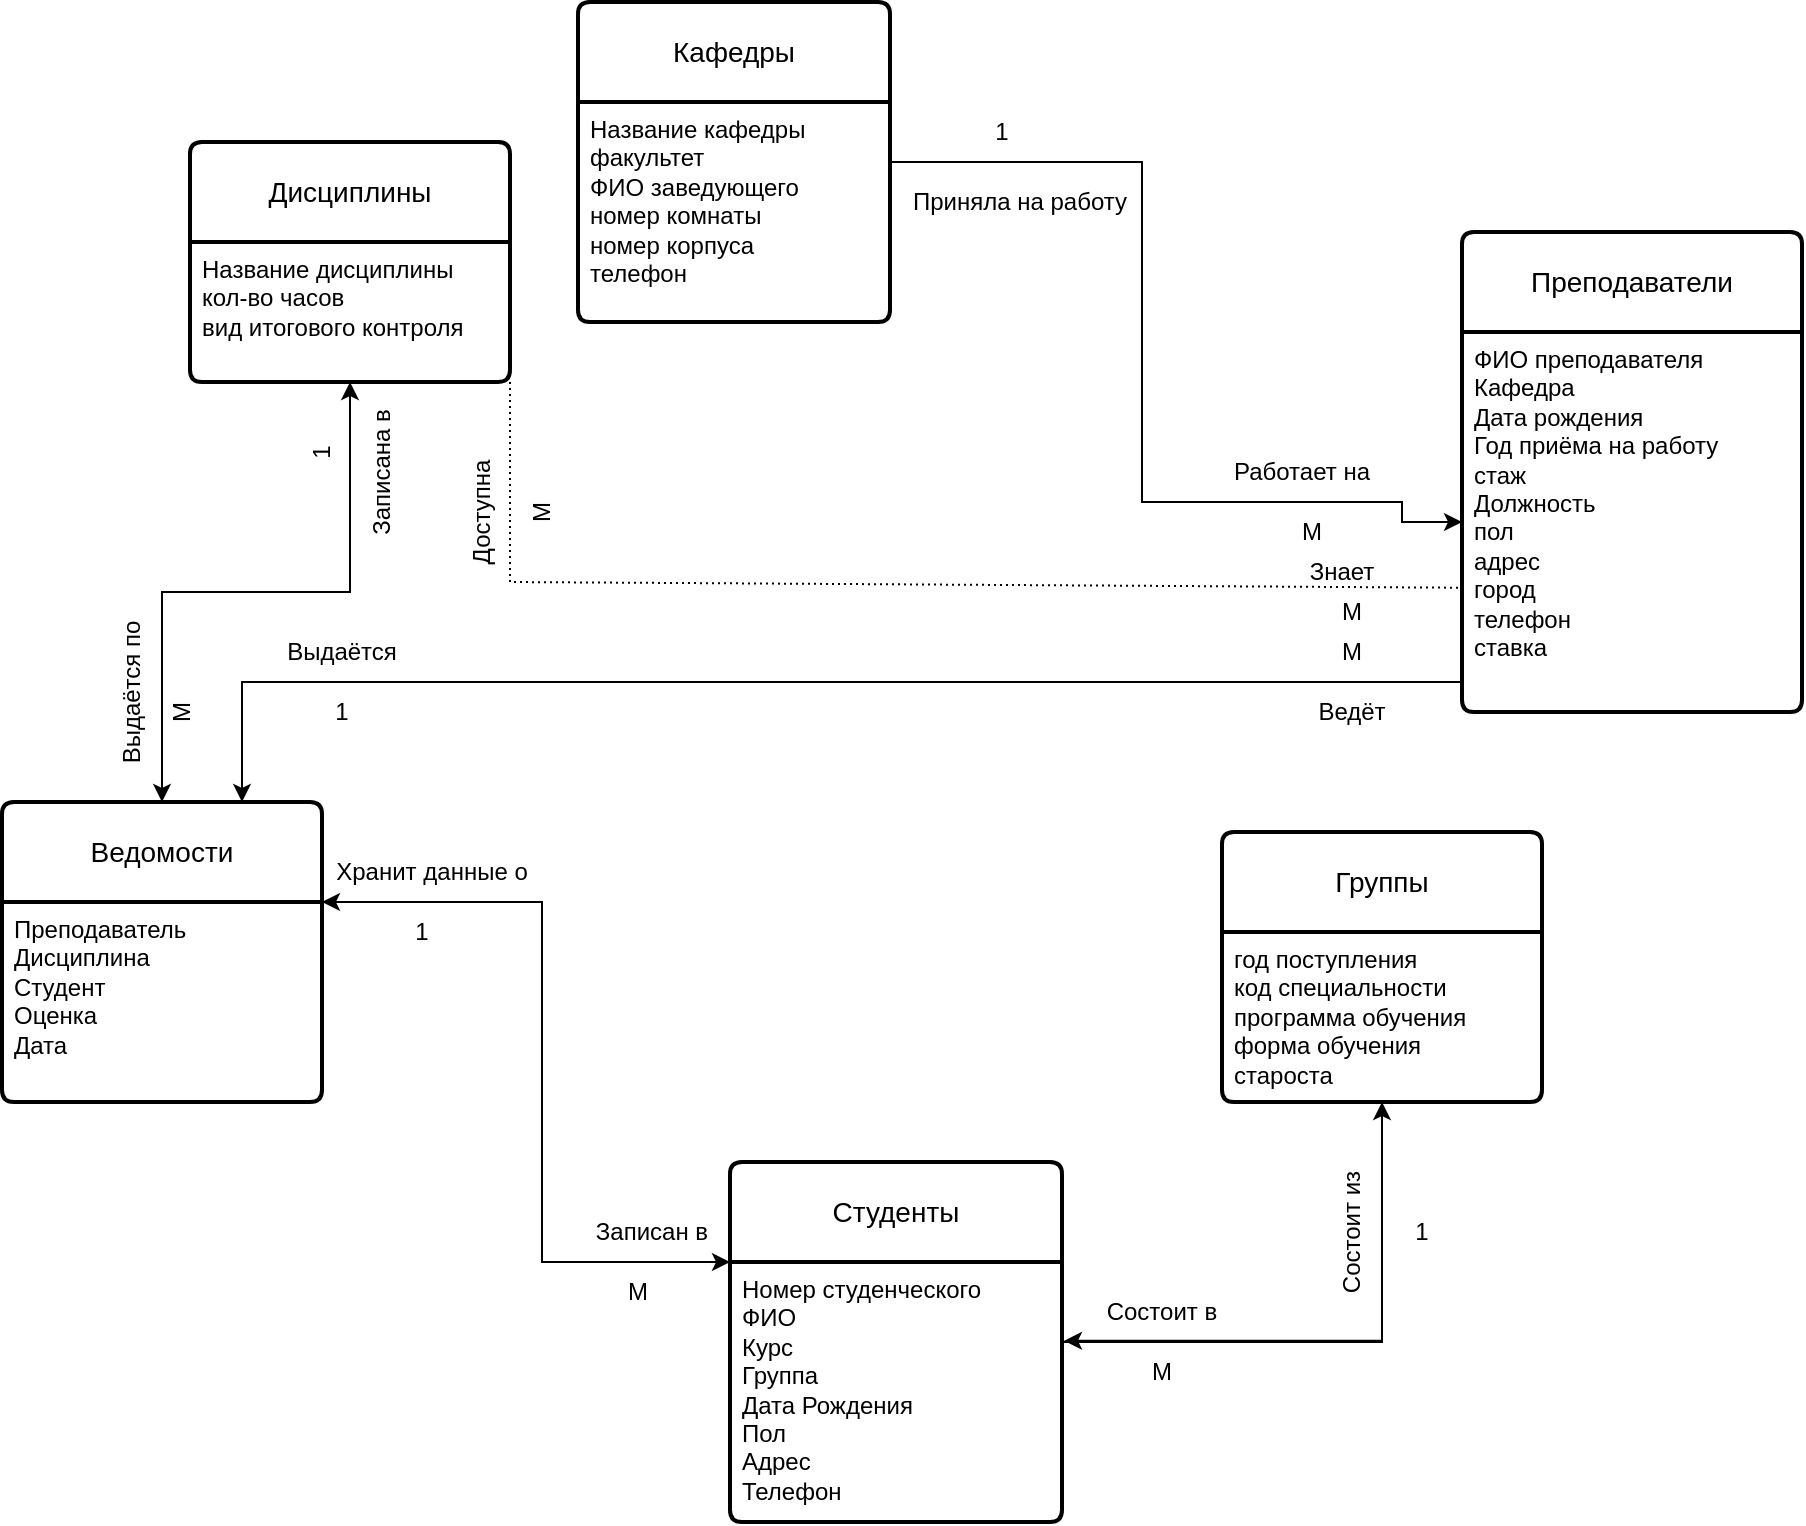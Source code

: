 <mxfile version="21.2.1" type="github" pages="2">
  <diagram name="Страница 1" id="9wwhK91GliaIkrRcYlGO">
    <mxGraphModel dx="1994" dy="593" grid="1" gridSize="10" guides="1" tooltips="1" connect="1" arrows="1" fold="1" page="1" pageScale="1" pageWidth="827" pageHeight="1169" math="0" shadow="0">
      <root>
        <mxCell id="0" />
        <mxCell id="1" parent="0" />
        <mxCell id="qapMyjUpP5S1gtF-CA2f-28" value="Дисциплины" style="swimlane;childLayout=stackLayout;horizontal=1;startSize=50;horizontalStack=0;rounded=1;fontSize=14;fontStyle=0;strokeWidth=2;resizeParent=0;resizeLast=1;shadow=0;dashed=0;align=center;arcSize=4;whiteSpace=wrap;html=1;" parent="1" vertex="1">
          <mxGeometry x="64" y="180" width="160" height="120" as="geometry" />
        </mxCell>
        <mxCell id="qapMyjUpP5S1gtF-CA2f-29" value="Название дисциплины&lt;br&gt;кол-во часов&lt;br&gt;вид итогового контроля" style="align=left;strokeColor=none;fillColor=none;spacingLeft=4;fontSize=12;verticalAlign=top;resizable=0;rotatable=0;part=1;html=1;" parent="qapMyjUpP5S1gtF-CA2f-28" vertex="1">
          <mxGeometry y="50" width="160" height="70" as="geometry" />
        </mxCell>
        <mxCell id="msiD0pPPhH_v7Z8pa6ig-7" style="edgeStyle=orthogonalEdgeStyle;rounded=0;orthogonalLoop=1;jettySize=auto;html=1;exitX=1;exitY=0;exitDx=0;exitDy=0;entryX=1;entryY=0;entryDx=0;entryDy=0;" edge="1" parent="qapMyjUpP5S1gtF-CA2f-28" source="qapMyjUpP5S1gtF-CA2f-29" target="qapMyjUpP5S1gtF-CA2f-29">
          <mxGeometry relative="1" as="geometry" />
        </mxCell>
        <mxCell id="qapMyjUpP5S1gtF-CA2f-67" style="edgeStyle=orthogonalEdgeStyle;rounded=0;orthogonalLoop=1;jettySize=auto;html=1;entryX=0;entryY=0.5;entryDx=0;entryDy=0;" parent="1" source="qapMyjUpP5S1gtF-CA2f-30" target="qapMyjUpP5S1gtF-CA2f-33" edge="1">
          <mxGeometry relative="1" as="geometry">
            <Array as="points">
              <mxPoint x="540" y="190" />
              <mxPoint x="540" y="360" />
              <mxPoint x="670" y="360" />
            </Array>
          </mxGeometry>
        </mxCell>
        <mxCell id="qapMyjUpP5S1gtF-CA2f-30" value="Кафедры" style="swimlane;childLayout=stackLayout;horizontal=1;startSize=50;horizontalStack=0;rounded=1;fontSize=14;fontStyle=0;strokeWidth=2;resizeParent=0;resizeLast=1;shadow=0;dashed=0;align=center;arcSize=4;whiteSpace=wrap;html=1;" parent="1" vertex="1">
          <mxGeometry x="258" y="110" width="156" height="160" as="geometry" />
        </mxCell>
        <mxCell id="qapMyjUpP5S1gtF-CA2f-31" value="Название кафедры&lt;br&gt;факультет&lt;br&gt;ФИО заведующего&lt;br&gt;номер комнаты&lt;br&gt;номер корпуса&lt;br&gt;телефон" style="align=left;strokeColor=none;fillColor=none;spacingLeft=4;fontSize=12;verticalAlign=top;resizable=0;rotatable=0;part=1;html=1;" parent="qapMyjUpP5S1gtF-CA2f-30" vertex="1">
          <mxGeometry y="50" width="156" height="110" as="geometry" />
        </mxCell>
        <mxCell id="qapMyjUpP5S1gtF-CA2f-76" style="edgeStyle=orthogonalEdgeStyle;rounded=0;orthogonalLoop=1;jettySize=auto;html=1;entryX=0.75;entryY=0;entryDx=0;entryDy=0;" parent="1" source="qapMyjUpP5S1gtF-CA2f-32" target="qapMyjUpP5S1gtF-CA2f-34" edge="1">
          <mxGeometry relative="1" as="geometry">
            <Array as="points">
              <mxPoint x="90" y="450" />
            </Array>
          </mxGeometry>
        </mxCell>
        <mxCell id="qapMyjUpP5S1gtF-CA2f-32" value="Преподаватели" style="swimlane;childLayout=stackLayout;horizontal=1;startSize=50;horizontalStack=0;rounded=1;fontSize=14;fontStyle=0;strokeWidth=2;resizeParent=0;resizeLast=1;shadow=0;dashed=0;align=center;arcSize=4;whiteSpace=wrap;html=1;" parent="1" vertex="1">
          <mxGeometry x="700" y="225" width="170" height="240" as="geometry" />
        </mxCell>
        <mxCell id="qapMyjUpP5S1gtF-CA2f-33" value="ФИО преподавателя&lt;br&gt;Кафедра&lt;br&gt;Дата рождения&lt;br&gt;Год приёма на работу&lt;br&gt;стаж&lt;br&gt;Должность&lt;br&gt;пол&lt;br&gt;адрес&lt;br&gt;город&lt;br&gt;телефон&lt;br&gt;ставка" style="align=left;strokeColor=none;fillColor=none;spacingLeft=4;fontSize=12;verticalAlign=top;resizable=0;rotatable=0;part=1;html=1;" parent="qapMyjUpP5S1gtF-CA2f-32" vertex="1">
          <mxGeometry y="50" width="170" height="190" as="geometry" />
        </mxCell>
        <mxCell id="qapMyjUpP5S1gtF-CA2f-64" style="edgeStyle=orthogonalEdgeStyle;rounded=0;orthogonalLoop=1;jettySize=auto;html=1;exitX=0.5;exitY=0;exitDx=0;exitDy=0;entryX=0.5;entryY=1;entryDx=0;entryDy=0;" parent="1" source="qapMyjUpP5S1gtF-CA2f-34" target="qapMyjUpP5S1gtF-CA2f-29" edge="1">
          <mxGeometry relative="1" as="geometry">
            <mxPoint x="160.0" y="380" as="targetPoint" />
          </mxGeometry>
        </mxCell>
        <mxCell id="qapMyjUpP5S1gtF-CA2f-34" value="Ведомости" style="swimlane;childLayout=stackLayout;horizontal=1;startSize=50;horizontalStack=0;rounded=1;fontSize=14;fontStyle=0;strokeWidth=2;resizeParent=0;resizeLast=1;shadow=0;dashed=0;align=center;arcSize=4;whiteSpace=wrap;html=1;" parent="1" vertex="1">
          <mxGeometry x="-30" y="510" width="160" height="150" as="geometry" />
        </mxCell>
        <mxCell id="qapMyjUpP5S1gtF-CA2f-35" value="Преподаватель&lt;br&gt;Дисциплина&lt;br&gt;Студент&lt;br&gt;Оценка&lt;br&gt;Дата" style="align=left;strokeColor=none;fillColor=none;spacingLeft=4;fontSize=12;verticalAlign=top;resizable=0;rotatable=0;part=1;html=1;" parent="qapMyjUpP5S1gtF-CA2f-34" vertex="1">
          <mxGeometry y="50" width="160" height="100" as="geometry" />
        </mxCell>
        <mxCell id="qapMyjUpP5S1gtF-CA2f-44" style="edgeStyle=orthogonalEdgeStyle;rounded=0;orthogonalLoop=1;jettySize=auto;html=1;entryX=0.5;entryY=1;entryDx=0;entryDy=0;" parent="1" source="qapMyjUpP5S1gtF-CA2f-36" target="qapMyjUpP5S1gtF-CA2f-39" edge="1">
          <mxGeometry relative="1" as="geometry" />
        </mxCell>
        <mxCell id="qapMyjUpP5S1gtF-CA2f-52" style="edgeStyle=orthogonalEdgeStyle;rounded=0;orthogonalLoop=1;jettySize=auto;html=1;exitX=0;exitY=0.25;exitDx=0;exitDy=0;entryX=1;entryY=0;entryDx=0;entryDy=0;" parent="1" source="qapMyjUpP5S1gtF-CA2f-36" target="qapMyjUpP5S1gtF-CA2f-35" edge="1">
          <mxGeometry relative="1" as="geometry">
            <mxPoint x="250" y="580" as="targetPoint" />
            <Array as="points">
              <mxPoint x="334" y="740" />
              <mxPoint x="240" y="740" />
              <mxPoint x="240" y="560" />
            </Array>
          </mxGeometry>
        </mxCell>
        <mxCell id="qapMyjUpP5S1gtF-CA2f-36" value="Студенты" style="swimlane;childLayout=stackLayout;horizontal=1;startSize=50;horizontalStack=0;rounded=1;fontSize=14;fontStyle=0;strokeWidth=2;resizeParent=0;resizeLast=1;shadow=0;dashed=0;align=center;arcSize=4;whiteSpace=wrap;html=1;" parent="1" vertex="1">
          <mxGeometry x="334" y="690" width="166" height="180" as="geometry" />
        </mxCell>
        <mxCell id="qapMyjUpP5S1gtF-CA2f-37" value="Номер студенческого&lt;br&gt;ФИО&lt;br&gt;Курс&lt;br&gt;Группа&lt;br&gt;Дата Рождения&lt;br&gt;Пол&lt;br&gt;Адрес&lt;br&gt;Телефон" style="align=left;strokeColor=none;fillColor=none;spacingLeft=4;fontSize=12;verticalAlign=top;resizable=0;rotatable=0;part=1;html=1;" parent="qapMyjUpP5S1gtF-CA2f-36" vertex="1">
          <mxGeometry y="50" width="166" height="130" as="geometry" />
        </mxCell>
        <mxCell id="qapMyjUpP5S1gtF-CA2f-38" value="Группы" style="swimlane;childLayout=stackLayout;horizontal=1;startSize=50;horizontalStack=0;rounded=1;fontSize=14;fontStyle=0;strokeWidth=2;resizeParent=0;resizeLast=1;shadow=0;dashed=0;align=center;arcSize=4;whiteSpace=wrap;html=1;" parent="1" vertex="1">
          <mxGeometry x="580" y="525" width="160" height="135" as="geometry" />
        </mxCell>
        <mxCell id="qapMyjUpP5S1gtF-CA2f-39" value="год поступления&lt;br&gt;код специальности&lt;br&gt;программа обучения&lt;br&gt;форма обучения&lt;br&gt;староста" style="align=left;strokeColor=none;fillColor=none;spacingLeft=4;fontSize=12;verticalAlign=top;resizable=0;rotatable=0;part=1;html=1;" parent="qapMyjUpP5S1gtF-CA2f-38" vertex="1">
          <mxGeometry y="50" width="160" height="85" as="geometry" />
        </mxCell>
        <mxCell id="qapMyjUpP5S1gtF-CA2f-45" value="Состоит в" style="text;strokeColor=none;align=center;fillColor=none;html=1;verticalAlign=middle;whiteSpace=wrap;rounded=0;" parent="1" vertex="1">
          <mxGeometry x="520" y="750" width="60" height="30" as="geometry" />
        </mxCell>
        <mxCell id="qapMyjUpP5S1gtF-CA2f-47" value="М" style="text;strokeColor=none;align=center;fillColor=none;html=1;verticalAlign=middle;whiteSpace=wrap;rounded=0;" parent="1" vertex="1">
          <mxGeometry x="520" y="780" width="60" height="30" as="geometry" />
        </mxCell>
        <mxCell id="qapMyjUpP5S1gtF-CA2f-48" style="edgeStyle=orthogonalEdgeStyle;rounded=0;orthogonalLoop=1;jettySize=auto;html=1;exitX=0.5;exitY=1;exitDx=0;exitDy=0;entryX=1.006;entryY=0.303;entryDx=0;entryDy=0;entryPerimeter=0;" parent="1" source="qapMyjUpP5S1gtF-CA2f-39" target="qapMyjUpP5S1gtF-CA2f-37" edge="1">
          <mxGeometry relative="1" as="geometry" />
        </mxCell>
        <mxCell id="qapMyjUpP5S1gtF-CA2f-49" value="Состоит из" style="text;strokeColor=none;align=center;fillColor=none;html=1;verticalAlign=middle;whiteSpace=wrap;rounded=0;rotation=270;" parent="1" vertex="1">
          <mxGeometry x="610" y="710" width="70" height="30" as="geometry" />
        </mxCell>
        <mxCell id="qapMyjUpP5S1gtF-CA2f-50" value="1" style="text;strokeColor=none;align=center;fillColor=none;html=1;verticalAlign=middle;whiteSpace=wrap;rounded=0;" parent="1" vertex="1">
          <mxGeometry x="650" y="710" width="60" height="30" as="geometry" />
        </mxCell>
        <mxCell id="qapMyjUpP5S1gtF-CA2f-54" style="edgeStyle=orthogonalEdgeStyle;rounded=0;orthogonalLoop=1;jettySize=auto;html=1;exitX=1;exitY=0;exitDx=0;exitDy=0;entryX=0;entryY=0;entryDx=0;entryDy=0;" parent="1" source="qapMyjUpP5S1gtF-CA2f-35" target="qapMyjUpP5S1gtF-CA2f-37" edge="1">
          <mxGeometry relative="1" as="geometry">
            <Array as="points">
              <mxPoint x="240" y="560" />
              <mxPoint x="240" y="740" />
            </Array>
          </mxGeometry>
        </mxCell>
        <mxCell id="qapMyjUpP5S1gtF-CA2f-57" value="Записан в" style="text;strokeColor=none;align=center;fillColor=none;html=1;verticalAlign=middle;whiteSpace=wrap;rounded=0;" parent="1" vertex="1">
          <mxGeometry x="240" y="710" width="110" height="30" as="geometry" />
        </mxCell>
        <mxCell id="qapMyjUpP5S1gtF-CA2f-58" value="1" style="text;strokeColor=none;align=center;fillColor=none;html=1;verticalAlign=middle;whiteSpace=wrap;rounded=0;" parent="1" vertex="1">
          <mxGeometry x="150" y="560" width="60" height="30" as="geometry" />
        </mxCell>
        <mxCell id="qapMyjUpP5S1gtF-CA2f-59" value="Хранит данные о" style="text;strokeColor=none;align=center;fillColor=none;html=1;verticalAlign=middle;whiteSpace=wrap;rounded=0;" parent="1" vertex="1">
          <mxGeometry x="130" y="530" width="110" height="30" as="geometry" />
        </mxCell>
        <mxCell id="qapMyjUpP5S1gtF-CA2f-61" value="М" style="text;strokeColor=none;align=center;fillColor=none;html=1;verticalAlign=middle;whiteSpace=wrap;rounded=0;" parent="1" vertex="1">
          <mxGeometry x="258" y="740" width="60" height="30" as="geometry" />
        </mxCell>
        <mxCell id="qapMyjUpP5S1gtF-CA2f-62" style="edgeStyle=orthogonalEdgeStyle;rounded=0;orthogonalLoop=1;jettySize=auto;html=1;entryX=0.5;entryY=0;entryDx=0;entryDy=0;" parent="1" source="qapMyjUpP5S1gtF-CA2f-29" target="qapMyjUpP5S1gtF-CA2f-34" edge="1">
          <mxGeometry relative="1" as="geometry" />
        </mxCell>
        <mxCell id="qapMyjUpP5S1gtF-CA2f-65" value="Выдаётся по" style="text;strokeColor=none;align=center;fillColor=none;html=1;verticalAlign=middle;whiteSpace=wrap;rounded=0;rotation=270;" parent="1" vertex="1">
          <mxGeometry x="-10" y="440" width="90" height="30" as="geometry" />
        </mxCell>
        <mxCell id="qapMyjUpP5S1gtF-CA2f-66" value="Записана в" style="text;strokeColor=none;align=center;fillColor=none;html=1;verticalAlign=middle;whiteSpace=wrap;rounded=0;rotation=270;" parent="1" vertex="1">
          <mxGeometry x="120" y="330" width="80" height="30" as="geometry" />
        </mxCell>
        <mxCell id="qapMyjUpP5S1gtF-CA2f-69" value="Работает на" style="text;strokeColor=none;align=center;fillColor=none;html=1;verticalAlign=middle;whiteSpace=wrap;rounded=0;" parent="1" vertex="1">
          <mxGeometry x="570" y="330" width="100" height="30" as="geometry" />
        </mxCell>
        <mxCell id="qapMyjUpP5S1gtF-CA2f-72" value="Знает" style="text;strokeColor=none;align=center;fillColor=none;html=1;verticalAlign=middle;whiteSpace=wrap;rounded=0;rotation=0;" parent="1" vertex="1">
          <mxGeometry x="605" y="380" width="70" height="30" as="geometry" />
        </mxCell>
        <mxCell id="qapMyjUpP5S1gtF-CA2f-74" value="Приняла на работу" style="text;strokeColor=none;align=center;fillColor=none;html=1;verticalAlign=middle;whiteSpace=wrap;rounded=0;" parent="1" vertex="1">
          <mxGeometry x="414" y="195" width="130" height="30" as="geometry" />
        </mxCell>
        <mxCell id="qapMyjUpP5S1gtF-CA2f-80" value="Ведёт" style="text;strokeColor=none;align=center;fillColor=none;html=1;verticalAlign=middle;whiteSpace=wrap;rounded=0;" parent="1" vertex="1">
          <mxGeometry x="595" y="450" width="100" height="30" as="geometry" />
        </mxCell>
        <mxCell id="qapMyjUpP5S1gtF-CA2f-73" value="Доступна" style="text;strokeColor=none;align=center;fillColor=none;html=1;verticalAlign=middle;whiteSpace=wrap;rounded=0;rotation=270;" parent="1" vertex="1">
          <mxGeometry x="170" y="350" width="80" height="30" as="geometry" />
        </mxCell>
        <mxCell id="msiD0pPPhH_v7Z8pa6ig-3" value="" style="endArrow=none;html=1;rounded=0;dashed=1;dashPattern=1 2;entryX=0.004;entryY=0.673;entryDx=0;entryDy=0;exitX=1;exitY=1;exitDx=0;exitDy=0;entryPerimeter=0;" edge="1" parent="1" source="qapMyjUpP5S1gtF-CA2f-29" target="qapMyjUpP5S1gtF-CA2f-33">
          <mxGeometry relative="1" as="geometry">
            <mxPoint x="220" y="418" as="sourcePoint" />
            <mxPoint x="470" y="410" as="targetPoint" />
            <Array as="points">
              <mxPoint x="224" y="400" />
            </Array>
          </mxGeometry>
        </mxCell>
        <mxCell id="qapMyjUpP5S1gtF-CA2f-77" value="Выдаётся" style="text;strokeColor=none;align=center;fillColor=none;html=1;verticalAlign=middle;whiteSpace=wrap;rounded=0;" parent="1" vertex="1">
          <mxGeometry x="110" y="420" width="60" height="30" as="geometry" />
        </mxCell>
        <mxCell id="msiD0pPPhH_v7Z8pa6ig-8" value="1" style="text;html=1;strokeColor=none;fillColor=none;align=center;verticalAlign=middle;whiteSpace=wrap;rounded=0;rotation=270;" vertex="1" parent="1">
          <mxGeometry x="100" y="320" width="60" height="30" as="geometry" />
        </mxCell>
        <mxCell id="msiD0pPPhH_v7Z8pa6ig-9" value="М" style="text;html=1;strokeColor=none;fillColor=none;align=center;verticalAlign=middle;whiteSpace=wrap;rounded=0;rotation=270;" vertex="1" parent="1">
          <mxGeometry x="30" y="450" width="60" height="30" as="geometry" />
        </mxCell>
        <mxCell id="msiD0pPPhH_v7Z8pa6ig-10" value="М" style="text;html=1;strokeColor=none;fillColor=none;align=center;verticalAlign=middle;whiteSpace=wrap;rounded=0;rotation=270;" vertex="1" parent="1">
          <mxGeometry x="210" y="350" width="60" height="30" as="geometry" />
        </mxCell>
        <mxCell id="msiD0pPPhH_v7Z8pa6ig-11" value="М" style="text;html=1;strokeColor=none;fillColor=none;align=center;verticalAlign=middle;whiteSpace=wrap;rounded=0;" vertex="1" parent="1">
          <mxGeometry x="615" y="400" width="60" height="30" as="geometry" />
        </mxCell>
        <mxCell id="msiD0pPPhH_v7Z8pa6ig-13" value="1" style="text;html=1;strokeColor=none;fillColor=none;align=center;verticalAlign=middle;whiteSpace=wrap;rounded=0;" vertex="1" parent="1">
          <mxGeometry x="110" y="450" width="60" height="30" as="geometry" />
        </mxCell>
        <mxCell id="msiD0pPPhH_v7Z8pa6ig-14" value="М" style="text;html=1;strokeColor=none;fillColor=none;align=center;verticalAlign=middle;whiteSpace=wrap;rounded=0;" vertex="1" parent="1">
          <mxGeometry x="615" y="420" width="60" height="30" as="geometry" />
        </mxCell>
        <mxCell id="msiD0pPPhH_v7Z8pa6ig-16" value="1" style="text;html=1;strokeColor=none;fillColor=none;align=center;verticalAlign=middle;whiteSpace=wrap;rounded=0;" vertex="1" parent="1">
          <mxGeometry x="440" y="160" width="60" height="30" as="geometry" />
        </mxCell>
        <mxCell id="msiD0pPPhH_v7Z8pa6ig-17" value="М" style="text;html=1;strokeColor=none;fillColor=none;align=center;verticalAlign=middle;whiteSpace=wrap;rounded=0;" vertex="1" parent="1">
          <mxGeometry x="595" y="360" width="60" height="30" as="geometry" />
        </mxCell>
      </root>
    </mxGraphModel>
  </diagram>
  <diagram id="mwEvJ0knUdoNnHsiQLMD" name="Страница 2">
    <mxGraphModel dx="1909" dy="971" grid="1" gridSize="10" guides="1" tooltips="1" connect="1" arrows="1" fold="1" page="1" pageScale="1" pageWidth="827" pageHeight="1169" math="0" shadow="0">
      <root>
        <mxCell id="0" />
        <mxCell id="1" parent="0" />
        <mxCell id="0xyqXFvbZRdJfBblDD45-14" value="Кафедры" style="shape=table;startSize=30;container=1;collapsible=1;childLayout=tableLayout;fixedRows=1;rowLines=0;fontStyle=1;align=center;resizeLast=1;html=1;" vertex="1" parent="1">
          <mxGeometry x="140" y="130" width="180" height="210" as="geometry" />
        </mxCell>
        <mxCell id="0xyqXFvbZRdJfBblDD45-15" value="" style="shape=tableRow;horizontal=0;startSize=0;swimlaneHead=0;swimlaneBody=0;fillColor=none;collapsible=0;dropTarget=0;points=[[0,0.5],[1,0.5]];portConstraint=eastwest;top=0;left=0;right=0;bottom=1;" vertex="1" parent="0xyqXFvbZRdJfBblDD45-14">
          <mxGeometry y="30" width="180" height="30" as="geometry" />
        </mxCell>
        <mxCell id="0xyqXFvbZRdJfBblDD45-16" value="PK" style="shape=partialRectangle;connectable=0;fillColor=none;top=0;left=0;bottom=0;right=0;fontStyle=1;overflow=hidden;whiteSpace=wrap;html=1;" vertex="1" parent="0xyqXFvbZRdJfBblDD45-15">
          <mxGeometry width="30" height="30" as="geometry">
            <mxRectangle width="30" height="30" as="alternateBounds" />
          </mxGeometry>
        </mxCell>
        <mxCell id="0xyqXFvbZRdJfBblDD45-17" value="ID Кафедры" style="shape=partialRectangle;connectable=0;fillColor=none;top=0;left=0;bottom=0;right=0;align=left;spacingLeft=6;fontStyle=5;overflow=hidden;whiteSpace=wrap;html=1;" vertex="1" parent="0xyqXFvbZRdJfBblDD45-15">
          <mxGeometry x="30" width="150" height="30" as="geometry">
            <mxRectangle width="150" height="30" as="alternateBounds" />
          </mxGeometry>
        </mxCell>
        <mxCell id="0xyqXFvbZRdJfBblDD45-18" value="" style="shape=tableRow;horizontal=0;startSize=0;swimlaneHead=0;swimlaneBody=0;fillColor=none;collapsible=0;dropTarget=0;points=[[0,0.5],[1,0.5]];portConstraint=eastwest;top=0;left=0;right=0;bottom=0;" vertex="1" parent="0xyqXFvbZRdJfBblDD45-14">
          <mxGeometry y="60" width="180" height="30" as="geometry" />
        </mxCell>
        <mxCell id="0xyqXFvbZRdJfBblDD45-19" value="" style="shape=partialRectangle;connectable=0;fillColor=none;top=0;left=0;bottom=0;right=0;editable=1;overflow=hidden;whiteSpace=wrap;html=1;" vertex="1" parent="0xyqXFvbZRdJfBblDD45-18">
          <mxGeometry width="30" height="30" as="geometry">
            <mxRectangle width="30" height="30" as="alternateBounds" />
          </mxGeometry>
        </mxCell>
        <mxCell id="0xyqXFvbZRdJfBblDD45-20" value="Название кафедры" style="shape=partialRectangle;connectable=0;fillColor=none;top=0;left=0;bottom=0;right=0;align=left;spacingLeft=6;overflow=hidden;whiteSpace=wrap;html=1;" vertex="1" parent="0xyqXFvbZRdJfBblDD45-18">
          <mxGeometry x="30" width="150" height="30" as="geometry">
            <mxRectangle width="150" height="30" as="alternateBounds" />
          </mxGeometry>
        </mxCell>
        <mxCell id="0xyqXFvbZRdJfBblDD45-21" value="" style="shape=tableRow;horizontal=0;startSize=0;swimlaneHead=0;swimlaneBody=0;fillColor=none;collapsible=0;dropTarget=0;points=[[0,0.5],[1,0.5]];portConstraint=eastwest;top=0;left=0;right=0;bottom=0;" vertex="1" parent="0xyqXFvbZRdJfBblDD45-14">
          <mxGeometry y="90" width="180" height="30" as="geometry" />
        </mxCell>
        <mxCell id="0xyqXFvbZRdJfBblDD45-22" value="" style="shape=partialRectangle;connectable=0;fillColor=none;top=0;left=0;bottom=0;right=0;editable=1;overflow=hidden;whiteSpace=wrap;html=1;" vertex="1" parent="0xyqXFvbZRdJfBblDD45-21">
          <mxGeometry width="30" height="30" as="geometry">
            <mxRectangle width="30" height="30" as="alternateBounds" />
          </mxGeometry>
        </mxCell>
        <mxCell id="0xyqXFvbZRdJfBblDD45-23" value="Факультет" style="shape=partialRectangle;connectable=0;fillColor=none;top=0;left=0;bottom=0;right=0;align=left;spacingLeft=6;overflow=hidden;whiteSpace=wrap;html=1;" vertex="1" parent="0xyqXFvbZRdJfBblDD45-21">
          <mxGeometry x="30" width="150" height="30" as="geometry">
            <mxRectangle width="150" height="30" as="alternateBounds" />
          </mxGeometry>
        </mxCell>
        <mxCell id="0xyqXFvbZRdJfBblDD45-24" value="" style="shape=tableRow;horizontal=0;startSize=0;swimlaneHead=0;swimlaneBody=0;fillColor=none;collapsible=0;dropTarget=0;points=[[0,0.5],[1,0.5]];portConstraint=eastwest;top=0;left=0;right=0;bottom=0;" vertex="1" parent="0xyqXFvbZRdJfBblDD45-14">
          <mxGeometry y="120" width="180" height="30" as="geometry" />
        </mxCell>
        <mxCell id="0xyqXFvbZRdJfBblDD45-25" value="" style="shape=partialRectangle;connectable=0;fillColor=none;top=0;left=0;bottom=0;right=0;editable=1;overflow=hidden;whiteSpace=wrap;html=1;" vertex="1" parent="0xyqXFvbZRdJfBblDD45-24">
          <mxGeometry width="30" height="30" as="geometry">
            <mxRectangle width="30" height="30" as="alternateBounds" />
          </mxGeometry>
        </mxCell>
        <mxCell id="0xyqXFvbZRdJfBblDD45-26" value="Номер комнаты" style="shape=partialRectangle;connectable=0;fillColor=none;top=0;left=0;bottom=0;right=0;align=left;spacingLeft=6;overflow=hidden;whiteSpace=wrap;html=1;" vertex="1" parent="0xyqXFvbZRdJfBblDD45-24">
          <mxGeometry x="30" width="150" height="30" as="geometry">
            <mxRectangle width="150" height="30" as="alternateBounds" />
          </mxGeometry>
        </mxCell>
        <mxCell id="1oMEk-Cyd92wSIfGo5HY-2" value="" style="shape=tableRow;horizontal=0;startSize=0;swimlaneHead=0;swimlaneBody=0;fillColor=none;collapsible=0;dropTarget=0;points=[[0,0.5],[1,0.5]];portConstraint=eastwest;top=0;left=0;right=0;bottom=0;" vertex="1" parent="0xyqXFvbZRdJfBblDD45-14">
          <mxGeometry y="150" width="180" height="30" as="geometry" />
        </mxCell>
        <mxCell id="1oMEk-Cyd92wSIfGo5HY-3" value="" style="shape=partialRectangle;connectable=0;fillColor=none;top=0;left=0;bottom=0;right=0;editable=1;overflow=hidden;" vertex="1" parent="1oMEk-Cyd92wSIfGo5HY-2">
          <mxGeometry width="30" height="30" as="geometry">
            <mxRectangle width="30" height="30" as="alternateBounds" />
          </mxGeometry>
        </mxCell>
        <mxCell id="1oMEk-Cyd92wSIfGo5HY-4" value="Номер корпуса" style="shape=partialRectangle;connectable=0;fillColor=none;top=0;left=0;bottom=0;right=0;align=left;spacingLeft=6;overflow=hidden;" vertex="1" parent="1oMEk-Cyd92wSIfGo5HY-2">
          <mxGeometry x="30" width="150" height="30" as="geometry">
            <mxRectangle width="150" height="30" as="alternateBounds" />
          </mxGeometry>
        </mxCell>
        <mxCell id="1oMEk-Cyd92wSIfGo5HY-6" value="" style="shape=tableRow;horizontal=0;startSize=0;swimlaneHead=0;swimlaneBody=0;fillColor=none;collapsible=0;dropTarget=0;points=[[0,0.5],[1,0.5]];portConstraint=eastwest;top=0;left=0;right=0;bottom=0;" vertex="1" parent="0xyqXFvbZRdJfBblDD45-14">
          <mxGeometry y="180" width="180" height="30" as="geometry" />
        </mxCell>
        <mxCell id="1oMEk-Cyd92wSIfGo5HY-7" value="" style="shape=partialRectangle;connectable=0;fillColor=none;top=0;left=0;bottom=0;right=0;editable=1;overflow=hidden;" vertex="1" parent="1oMEk-Cyd92wSIfGo5HY-6">
          <mxGeometry width="30" height="30" as="geometry">
            <mxRectangle width="30" height="30" as="alternateBounds" />
          </mxGeometry>
        </mxCell>
        <mxCell id="1oMEk-Cyd92wSIfGo5HY-8" value="Телефон" style="shape=partialRectangle;connectable=0;fillColor=none;top=0;left=0;bottom=0;right=0;align=left;spacingLeft=6;overflow=hidden;" vertex="1" parent="1oMEk-Cyd92wSIfGo5HY-6">
          <mxGeometry x="30" width="150" height="30" as="geometry">
            <mxRectangle width="150" height="30" as="alternateBounds" />
          </mxGeometry>
        </mxCell>
        <mxCell id="1oMEk-Cyd92wSIfGo5HY-9" value="Преподаватели" style="shape=table;startSize=30;container=1;collapsible=1;childLayout=tableLayout;fixedRows=1;rowLines=0;fontStyle=1;align=center;resizeLast=1;html=1;" vertex="1" parent="1">
          <mxGeometry x="480" y="130" width="180" height="360" as="geometry" />
        </mxCell>
        <mxCell id="1oMEk-Cyd92wSIfGo5HY-10" value="" style="shape=tableRow;horizontal=0;startSize=0;swimlaneHead=0;swimlaneBody=0;fillColor=none;collapsible=0;dropTarget=0;points=[[0,0.5],[1,0.5]];portConstraint=eastwest;top=0;left=0;right=0;bottom=1;" vertex="1" parent="1oMEk-Cyd92wSIfGo5HY-9">
          <mxGeometry y="30" width="180" height="30" as="geometry" />
        </mxCell>
        <mxCell id="1oMEk-Cyd92wSIfGo5HY-11" value="PK" style="shape=partialRectangle;connectable=0;fillColor=none;top=0;left=0;bottom=0;right=0;fontStyle=1;overflow=hidden;whiteSpace=wrap;html=1;" vertex="1" parent="1oMEk-Cyd92wSIfGo5HY-10">
          <mxGeometry width="30" height="30" as="geometry">
            <mxRectangle width="30" height="30" as="alternateBounds" />
          </mxGeometry>
        </mxCell>
        <mxCell id="1oMEk-Cyd92wSIfGo5HY-12" value="ID пропуска" style="shape=partialRectangle;connectable=0;fillColor=none;top=0;left=0;bottom=0;right=0;align=left;spacingLeft=6;fontStyle=5;overflow=hidden;whiteSpace=wrap;html=1;" vertex="1" parent="1oMEk-Cyd92wSIfGo5HY-10">
          <mxGeometry x="30" width="150" height="30" as="geometry">
            <mxRectangle width="150" height="30" as="alternateBounds" />
          </mxGeometry>
        </mxCell>
        <mxCell id="1oMEk-Cyd92wSIfGo5HY-13" value="" style="shape=tableRow;horizontal=0;startSize=0;swimlaneHead=0;swimlaneBody=0;fillColor=none;collapsible=0;dropTarget=0;points=[[0,0.5],[1,0.5]];portConstraint=eastwest;top=0;left=0;right=0;bottom=0;" vertex="1" parent="1oMEk-Cyd92wSIfGo5HY-9">
          <mxGeometry y="60" width="180" height="30" as="geometry" />
        </mxCell>
        <mxCell id="1oMEk-Cyd92wSIfGo5HY-14" value="" style="shape=partialRectangle;connectable=0;fillColor=none;top=0;left=0;bottom=0;right=0;editable=1;overflow=hidden;whiteSpace=wrap;html=1;" vertex="1" parent="1oMEk-Cyd92wSIfGo5HY-13">
          <mxGeometry width="30" height="30" as="geometry">
            <mxRectangle width="30" height="30" as="alternateBounds" />
          </mxGeometry>
        </mxCell>
        <mxCell id="1oMEk-Cyd92wSIfGo5HY-15" value="ID кафедры" style="shape=partialRectangle;connectable=0;fillColor=none;top=0;left=0;bottom=0;right=0;align=left;spacingLeft=6;overflow=hidden;whiteSpace=wrap;html=1;" vertex="1" parent="1oMEk-Cyd92wSIfGo5HY-13">
          <mxGeometry x="30" width="150" height="30" as="geometry">
            <mxRectangle width="150" height="30" as="alternateBounds" />
          </mxGeometry>
        </mxCell>
        <mxCell id="1oMEk-Cyd92wSIfGo5HY-16" value="" style="shape=tableRow;horizontal=0;startSize=0;swimlaneHead=0;swimlaneBody=0;fillColor=none;collapsible=0;dropTarget=0;points=[[0,0.5],[1,0.5]];portConstraint=eastwest;top=0;left=0;right=0;bottom=0;" vertex="1" parent="1oMEk-Cyd92wSIfGo5HY-9">
          <mxGeometry y="90" width="180" height="30" as="geometry" />
        </mxCell>
        <mxCell id="1oMEk-Cyd92wSIfGo5HY-17" value="" style="shape=partialRectangle;connectable=0;fillColor=none;top=0;left=0;bottom=0;right=0;editable=1;overflow=hidden;whiteSpace=wrap;html=1;" vertex="1" parent="1oMEk-Cyd92wSIfGo5HY-16">
          <mxGeometry width="30" height="30" as="geometry">
            <mxRectangle width="30" height="30" as="alternateBounds" />
          </mxGeometry>
        </mxCell>
        <mxCell id="1oMEk-Cyd92wSIfGo5HY-18" value="Дата рождения" style="shape=partialRectangle;connectable=0;fillColor=none;top=0;left=0;bottom=0;right=0;align=left;spacingLeft=6;overflow=hidden;whiteSpace=wrap;html=1;" vertex="1" parent="1oMEk-Cyd92wSIfGo5HY-16">
          <mxGeometry x="30" width="150" height="30" as="geometry">
            <mxRectangle width="150" height="30" as="alternateBounds" />
          </mxGeometry>
        </mxCell>
        <mxCell id="1oMEk-Cyd92wSIfGo5HY-19" value="" style="shape=tableRow;horizontal=0;startSize=0;swimlaneHead=0;swimlaneBody=0;fillColor=none;collapsible=0;dropTarget=0;points=[[0,0.5],[1,0.5]];portConstraint=eastwest;top=0;left=0;right=0;bottom=0;" vertex="1" parent="1oMEk-Cyd92wSIfGo5HY-9">
          <mxGeometry y="120" width="180" height="30" as="geometry" />
        </mxCell>
        <mxCell id="1oMEk-Cyd92wSIfGo5HY-20" value="" style="shape=partialRectangle;connectable=0;fillColor=none;top=0;left=0;bottom=0;right=0;editable=1;overflow=hidden;whiteSpace=wrap;html=1;" vertex="1" parent="1oMEk-Cyd92wSIfGo5HY-19">
          <mxGeometry width="30" height="30" as="geometry">
            <mxRectangle width="30" height="30" as="alternateBounds" />
          </mxGeometry>
        </mxCell>
        <mxCell id="1oMEk-Cyd92wSIfGo5HY-21" value="Год приёма на работу" style="shape=partialRectangle;connectable=0;fillColor=none;top=0;left=0;bottom=0;right=0;align=left;spacingLeft=6;overflow=hidden;whiteSpace=wrap;html=1;" vertex="1" parent="1oMEk-Cyd92wSIfGo5HY-19">
          <mxGeometry x="30" width="150" height="30" as="geometry">
            <mxRectangle width="150" height="30" as="alternateBounds" />
          </mxGeometry>
        </mxCell>
        <mxCell id="1oMEk-Cyd92wSIfGo5HY-23" value="" style="shape=tableRow;horizontal=0;startSize=0;swimlaneHead=0;swimlaneBody=0;fillColor=none;collapsible=0;dropTarget=0;points=[[0,0.5],[1,0.5]];portConstraint=eastwest;top=0;left=0;right=0;bottom=0;" vertex="1" parent="1oMEk-Cyd92wSIfGo5HY-9">
          <mxGeometry y="150" width="180" height="30" as="geometry" />
        </mxCell>
        <mxCell id="1oMEk-Cyd92wSIfGo5HY-24" value="" style="shape=partialRectangle;connectable=0;fillColor=none;top=0;left=0;bottom=0;right=0;editable=1;overflow=hidden;" vertex="1" parent="1oMEk-Cyd92wSIfGo5HY-23">
          <mxGeometry width="30" height="30" as="geometry">
            <mxRectangle width="30" height="30" as="alternateBounds" />
          </mxGeometry>
        </mxCell>
        <mxCell id="1oMEk-Cyd92wSIfGo5HY-25" value="Стаж" style="shape=partialRectangle;connectable=0;fillColor=none;top=0;left=0;bottom=0;right=0;align=left;spacingLeft=6;overflow=hidden;" vertex="1" parent="1oMEk-Cyd92wSIfGo5HY-23">
          <mxGeometry x="30" width="150" height="30" as="geometry">
            <mxRectangle width="150" height="30" as="alternateBounds" />
          </mxGeometry>
        </mxCell>
        <mxCell id="1oMEk-Cyd92wSIfGo5HY-27" value="" style="shape=tableRow;horizontal=0;startSize=0;swimlaneHead=0;swimlaneBody=0;fillColor=none;collapsible=0;dropTarget=0;points=[[0,0.5],[1,0.5]];portConstraint=eastwest;top=0;left=0;right=0;bottom=0;" vertex="1" parent="1oMEk-Cyd92wSIfGo5HY-9">
          <mxGeometry y="180" width="180" height="30" as="geometry" />
        </mxCell>
        <mxCell id="1oMEk-Cyd92wSIfGo5HY-28" value="" style="shape=partialRectangle;connectable=0;fillColor=none;top=0;left=0;bottom=0;right=0;editable=1;overflow=hidden;" vertex="1" parent="1oMEk-Cyd92wSIfGo5HY-27">
          <mxGeometry width="30" height="30" as="geometry">
            <mxRectangle width="30" height="30" as="alternateBounds" />
          </mxGeometry>
        </mxCell>
        <mxCell id="1oMEk-Cyd92wSIfGo5HY-29" value="Должность" style="shape=partialRectangle;connectable=0;fillColor=none;top=0;left=0;bottom=0;right=0;align=left;spacingLeft=6;overflow=hidden;" vertex="1" parent="1oMEk-Cyd92wSIfGo5HY-27">
          <mxGeometry x="30" width="150" height="30" as="geometry">
            <mxRectangle width="150" height="30" as="alternateBounds" />
          </mxGeometry>
        </mxCell>
        <mxCell id="1oMEk-Cyd92wSIfGo5HY-31" value="" style="shape=tableRow;horizontal=0;startSize=0;swimlaneHead=0;swimlaneBody=0;fillColor=none;collapsible=0;dropTarget=0;points=[[0,0.5],[1,0.5]];portConstraint=eastwest;top=0;left=0;right=0;bottom=0;" vertex="1" parent="1oMEk-Cyd92wSIfGo5HY-9">
          <mxGeometry y="210" width="180" height="30" as="geometry" />
        </mxCell>
        <mxCell id="1oMEk-Cyd92wSIfGo5HY-32" value="" style="shape=partialRectangle;connectable=0;fillColor=none;top=0;left=0;bottom=0;right=0;editable=1;overflow=hidden;" vertex="1" parent="1oMEk-Cyd92wSIfGo5HY-31">
          <mxGeometry width="30" height="30" as="geometry">
            <mxRectangle width="30" height="30" as="alternateBounds" />
          </mxGeometry>
        </mxCell>
        <mxCell id="1oMEk-Cyd92wSIfGo5HY-33" value="Пол" style="shape=partialRectangle;connectable=0;fillColor=none;top=0;left=0;bottom=0;right=0;align=left;spacingLeft=6;overflow=hidden;" vertex="1" parent="1oMEk-Cyd92wSIfGo5HY-31">
          <mxGeometry x="30" width="150" height="30" as="geometry">
            <mxRectangle width="150" height="30" as="alternateBounds" />
          </mxGeometry>
        </mxCell>
        <mxCell id="1oMEk-Cyd92wSIfGo5HY-35" value="" style="shape=tableRow;horizontal=0;startSize=0;swimlaneHead=0;swimlaneBody=0;fillColor=none;collapsible=0;dropTarget=0;points=[[0,0.5],[1,0.5]];portConstraint=eastwest;top=0;left=0;right=0;bottom=0;" vertex="1" parent="1oMEk-Cyd92wSIfGo5HY-9">
          <mxGeometry y="240" width="180" height="30" as="geometry" />
        </mxCell>
        <mxCell id="1oMEk-Cyd92wSIfGo5HY-36" value="" style="shape=partialRectangle;connectable=0;fillColor=none;top=0;left=0;bottom=0;right=0;editable=1;overflow=hidden;" vertex="1" parent="1oMEk-Cyd92wSIfGo5HY-35">
          <mxGeometry width="30" height="30" as="geometry">
            <mxRectangle width="30" height="30" as="alternateBounds" />
          </mxGeometry>
        </mxCell>
        <mxCell id="1oMEk-Cyd92wSIfGo5HY-37" value="Адрес" style="shape=partialRectangle;connectable=0;fillColor=none;top=0;left=0;bottom=0;right=0;align=left;spacingLeft=6;overflow=hidden;" vertex="1" parent="1oMEk-Cyd92wSIfGo5HY-35">
          <mxGeometry x="30" width="150" height="30" as="geometry">
            <mxRectangle width="150" height="30" as="alternateBounds" />
          </mxGeometry>
        </mxCell>
        <mxCell id="1oMEk-Cyd92wSIfGo5HY-39" value="" style="shape=tableRow;horizontal=0;startSize=0;swimlaneHead=0;swimlaneBody=0;fillColor=none;collapsible=0;dropTarget=0;points=[[0,0.5],[1,0.5]];portConstraint=eastwest;top=0;left=0;right=0;bottom=0;" vertex="1" parent="1oMEk-Cyd92wSIfGo5HY-9">
          <mxGeometry y="270" width="180" height="30" as="geometry" />
        </mxCell>
        <mxCell id="1oMEk-Cyd92wSIfGo5HY-40" value="" style="shape=partialRectangle;connectable=0;fillColor=none;top=0;left=0;bottom=0;right=0;editable=1;overflow=hidden;" vertex="1" parent="1oMEk-Cyd92wSIfGo5HY-39">
          <mxGeometry width="30" height="30" as="geometry">
            <mxRectangle width="30" height="30" as="alternateBounds" />
          </mxGeometry>
        </mxCell>
        <mxCell id="1oMEk-Cyd92wSIfGo5HY-41" value="Город" style="shape=partialRectangle;connectable=0;fillColor=none;top=0;left=0;bottom=0;right=0;align=left;spacingLeft=6;overflow=hidden;" vertex="1" parent="1oMEk-Cyd92wSIfGo5HY-39">
          <mxGeometry x="30" width="150" height="30" as="geometry">
            <mxRectangle width="150" height="30" as="alternateBounds" />
          </mxGeometry>
        </mxCell>
        <mxCell id="1oMEk-Cyd92wSIfGo5HY-47" value="" style="shape=tableRow;horizontal=0;startSize=0;swimlaneHead=0;swimlaneBody=0;fillColor=none;collapsible=0;dropTarget=0;points=[[0,0.5],[1,0.5]];portConstraint=eastwest;top=0;left=0;right=0;bottom=0;" vertex="1" parent="1oMEk-Cyd92wSIfGo5HY-9">
          <mxGeometry y="300" width="180" height="30" as="geometry" />
        </mxCell>
        <mxCell id="1oMEk-Cyd92wSIfGo5HY-48" value="" style="shape=partialRectangle;connectable=0;fillColor=none;top=0;left=0;bottom=0;right=0;editable=1;overflow=hidden;" vertex="1" parent="1oMEk-Cyd92wSIfGo5HY-47">
          <mxGeometry width="30" height="30" as="geometry">
            <mxRectangle width="30" height="30" as="alternateBounds" />
          </mxGeometry>
        </mxCell>
        <mxCell id="1oMEk-Cyd92wSIfGo5HY-49" value="Телефон" style="shape=partialRectangle;connectable=0;fillColor=none;top=0;left=0;bottom=0;right=0;align=left;spacingLeft=6;overflow=hidden;" vertex="1" parent="1oMEk-Cyd92wSIfGo5HY-47">
          <mxGeometry x="30" width="150" height="30" as="geometry">
            <mxRectangle width="150" height="30" as="alternateBounds" />
          </mxGeometry>
        </mxCell>
        <mxCell id="1oMEk-Cyd92wSIfGo5HY-43" value="" style="shape=tableRow;horizontal=0;startSize=0;swimlaneHead=0;swimlaneBody=0;fillColor=none;collapsible=0;dropTarget=0;points=[[0,0.5],[1,0.5]];portConstraint=eastwest;top=0;left=0;right=0;bottom=0;" vertex="1" parent="1oMEk-Cyd92wSIfGo5HY-9">
          <mxGeometry y="330" width="180" height="30" as="geometry" />
        </mxCell>
        <mxCell id="1oMEk-Cyd92wSIfGo5HY-44" value="" style="shape=partialRectangle;connectable=0;fillColor=none;top=0;left=0;bottom=0;right=0;editable=1;overflow=hidden;" vertex="1" parent="1oMEk-Cyd92wSIfGo5HY-43">
          <mxGeometry width="30" height="30" as="geometry">
            <mxRectangle width="30" height="30" as="alternateBounds" />
          </mxGeometry>
        </mxCell>
        <mxCell id="1oMEk-Cyd92wSIfGo5HY-45" value="Ставка" style="shape=partialRectangle;connectable=0;fillColor=none;top=0;left=0;bottom=0;right=0;align=left;spacingLeft=6;overflow=hidden;" vertex="1" parent="1oMEk-Cyd92wSIfGo5HY-43">
          <mxGeometry x="30" width="150" height="30" as="geometry">
            <mxRectangle width="150" height="30" as="alternateBounds" />
          </mxGeometry>
        </mxCell>
        <mxCell id="1oMEk-Cyd92wSIfGo5HY-50" value="Дисциплины" style="shape=table;startSize=30;container=1;collapsible=1;childLayout=tableLayout;fixedRows=1;rowLines=0;fontStyle=1;align=center;resizeLast=1;html=1;" vertex="1" parent="1">
          <mxGeometry x="140" y="430" width="180" height="150" as="geometry" />
        </mxCell>
        <mxCell id="1oMEk-Cyd92wSIfGo5HY-51" value="" style="shape=tableRow;horizontal=0;startSize=0;swimlaneHead=0;swimlaneBody=0;fillColor=none;collapsible=0;dropTarget=0;points=[[0,0.5],[1,0.5]];portConstraint=eastwest;top=0;left=0;right=0;bottom=1;" vertex="1" parent="1oMEk-Cyd92wSIfGo5HY-50">
          <mxGeometry y="30" width="180" height="30" as="geometry" />
        </mxCell>
        <mxCell id="1oMEk-Cyd92wSIfGo5HY-52" value="PK" style="shape=partialRectangle;connectable=0;fillColor=none;top=0;left=0;bottom=0;right=0;fontStyle=1;overflow=hidden;whiteSpace=wrap;html=1;" vertex="1" parent="1oMEk-Cyd92wSIfGo5HY-51">
          <mxGeometry width="30" height="30" as="geometry">
            <mxRectangle width="30" height="30" as="alternateBounds" />
          </mxGeometry>
        </mxCell>
        <mxCell id="1oMEk-Cyd92wSIfGo5HY-53" value="ID дисциплины" style="shape=partialRectangle;connectable=0;fillColor=none;top=0;left=0;bottom=0;right=0;align=left;spacingLeft=6;fontStyle=5;overflow=hidden;whiteSpace=wrap;html=1;" vertex="1" parent="1oMEk-Cyd92wSIfGo5HY-51">
          <mxGeometry x="30" width="150" height="30" as="geometry">
            <mxRectangle width="150" height="30" as="alternateBounds" />
          </mxGeometry>
        </mxCell>
        <mxCell id="1oMEk-Cyd92wSIfGo5HY-54" value="" style="shape=tableRow;horizontal=0;startSize=0;swimlaneHead=0;swimlaneBody=0;fillColor=none;collapsible=0;dropTarget=0;points=[[0,0.5],[1,0.5]];portConstraint=eastwest;top=0;left=0;right=0;bottom=0;" vertex="1" parent="1oMEk-Cyd92wSIfGo5HY-50">
          <mxGeometry y="60" width="180" height="30" as="geometry" />
        </mxCell>
        <mxCell id="1oMEk-Cyd92wSIfGo5HY-55" value="" style="shape=partialRectangle;connectable=0;fillColor=none;top=0;left=0;bottom=0;right=0;editable=1;overflow=hidden;whiteSpace=wrap;html=1;" vertex="1" parent="1oMEk-Cyd92wSIfGo5HY-54">
          <mxGeometry width="30" height="30" as="geometry">
            <mxRectangle width="30" height="30" as="alternateBounds" />
          </mxGeometry>
        </mxCell>
        <mxCell id="1oMEk-Cyd92wSIfGo5HY-56" value="Название дисциплины" style="shape=partialRectangle;connectable=0;fillColor=none;top=0;left=0;bottom=0;right=0;align=left;spacingLeft=6;overflow=hidden;whiteSpace=wrap;html=1;" vertex="1" parent="1oMEk-Cyd92wSIfGo5HY-54">
          <mxGeometry x="30" width="150" height="30" as="geometry">
            <mxRectangle width="150" height="30" as="alternateBounds" />
          </mxGeometry>
        </mxCell>
        <mxCell id="1oMEk-Cyd92wSIfGo5HY-57" value="" style="shape=tableRow;horizontal=0;startSize=0;swimlaneHead=0;swimlaneBody=0;fillColor=none;collapsible=0;dropTarget=0;points=[[0,0.5],[1,0.5]];portConstraint=eastwest;top=0;left=0;right=0;bottom=0;" vertex="1" parent="1oMEk-Cyd92wSIfGo5HY-50">
          <mxGeometry y="90" width="180" height="30" as="geometry" />
        </mxCell>
        <mxCell id="1oMEk-Cyd92wSIfGo5HY-58" value="" style="shape=partialRectangle;connectable=0;fillColor=none;top=0;left=0;bottom=0;right=0;editable=1;overflow=hidden;whiteSpace=wrap;html=1;" vertex="1" parent="1oMEk-Cyd92wSIfGo5HY-57">
          <mxGeometry width="30" height="30" as="geometry">
            <mxRectangle width="30" height="30" as="alternateBounds" />
          </mxGeometry>
        </mxCell>
        <mxCell id="1oMEk-Cyd92wSIfGo5HY-59" value="Кол-во часов" style="shape=partialRectangle;connectable=0;fillColor=none;top=0;left=0;bottom=0;right=0;align=left;spacingLeft=6;overflow=hidden;whiteSpace=wrap;html=1;" vertex="1" parent="1oMEk-Cyd92wSIfGo5HY-57">
          <mxGeometry x="30" width="150" height="30" as="geometry">
            <mxRectangle width="150" height="30" as="alternateBounds" />
          </mxGeometry>
        </mxCell>
        <mxCell id="1oMEk-Cyd92wSIfGo5HY-60" value="" style="shape=tableRow;horizontal=0;startSize=0;swimlaneHead=0;swimlaneBody=0;fillColor=none;collapsible=0;dropTarget=0;points=[[0,0.5],[1,0.5]];portConstraint=eastwest;top=0;left=0;right=0;bottom=0;" vertex="1" parent="1oMEk-Cyd92wSIfGo5HY-50">
          <mxGeometry y="120" width="180" height="30" as="geometry" />
        </mxCell>
        <mxCell id="1oMEk-Cyd92wSIfGo5HY-61" value="" style="shape=partialRectangle;connectable=0;fillColor=none;top=0;left=0;bottom=0;right=0;editable=1;overflow=hidden;whiteSpace=wrap;html=1;" vertex="1" parent="1oMEk-Cyd92wSIfGo5HY-60">
          <mxGeometry width="30" height="30" as="geometry">
            <mxRectangle width="30" height="30" as="alternateBounds" />
          </mxGeometry>
        </mxCell>
        <mxCell id="1oMEk-Cyd92wSIfGo5HY-62" value="Вид итогового контроля" style="shape=partialRectangle;connectable=0;fillColor=none;top=0;left=0;bottom=0;right=0;align=left;spacingLeft=6;overflow=hidden;whiteSpace=wrap;html=1;" vertex="1" parent="1oMEk-Cyd92wSIfGo5HY-60">
          <mxGeometry x="30" width="150" height="30" as="geometry">
            <mxRectangle width="150" height="30" as="alternateBounds" />
          </mxGeometry>
        </mxCell>
        <mxCell id="1oMEk-Cyd92wSIfGo5HY-63" style="edgeStyle=orthogonalEdgeStyle;rounded=0;orthogonalLoop=1;jettySize=auto;html=1;exitX=1;exitY=0.5;exitDx=0;exitDy=0;entryX=0;entryY=0.5;entryDx=0;entryDy=0;" edge="1" parent="1" source="0xyqXFvbZRdJfBblDD45-15" target="1oMEk-Cyd92wSIfGo5HY-13">
          <mxGeometry relative="1" as="geometry" />
        </mxCell>
        <mxCell id="1oMEk-Cyd92wSIfGo5HY-64" value="Ведомости" style="shape=table;startSize=30;container=1;collapsible=1;childLayout=tableLayout;fixedRows=1;rowLines=0;fontStyle=1;align=center;resizeLast=1;html=1;" vertex="1" parent="1">
          <mxGeometry x="470" y="580" width="180" height="210" as="geometry" />
        </mxCell>
        <mxCell id="1oMEk-Cyd92wSIfGo5HY-65" value="" style="shape=tableRow;horizontal=0;startSize=0;swimlaneHead=0;swimlaneBody=0;fillColor=none;collapsible=0;dropTarget=0;points=[[0,0.5],[1,0.5]];portConstraint=eastwest;top=0;left=0;right=0;bottom=1;" vertex="1" parent="1oMEk-Cyd92wSIfGo5HY-64">
          <mxGeometry y="30" width="180" height="30" as="geometry" />
        </mxCell>
        <mxCell id="1oMEk-Cyd92wSIfGo5HY-66" value="PK" style="shape=partialRectangle;connectable=0;fillColor=none;top=0;left=0;bottom=0;right=0;fontStyle=1;overflow=hidden;whiteSpace=wrap;html=1;" vertex="1" parent="1oMEk-Cyd92wSIfGo5HY-65">
          <mxGeometry width="30" height="30" as="geometry">
            <mxRectangle width="30" height="30" as="alternateBounds" />
          </mxGeometry>
        </mxCell>
        <mxCell id="1oMEk-Cyd92wSIfGo5HY-67" value="ID Ведомости" style="shape=partialRectangle;connectable=0;fillColor=none;top=0;left=0;bottom=0;right=0;align=left;spacingLeft=6;fontStyle=5;overflow=hidden;whiteSpace=wrap;html=1;" vertex="1" parent="1oMEk-Cyd92wSIfGo5HY-65">
          <mxGeometry x="30" width="150" height="30" as="geometry">
            <mxRectangle width="150" height="30" as="alternateBounds" />
          </mxGeometry>
        </mxCell>
        <mxCell id="1oMEk-Cyd92wSIfGo5HY-68" value="" style="shape=tableRow;horizontal=0;startSize=0;swimlaneHead=0;swimlaneBody=0;fillColor=none;collapsible=0;dropTarget=0;points=[[0,0.5],[1,0.5]];portConstraint=eastwest;top=0;left=0;right=0;bottom=0;" vertex="1" parent="1oMEk-Cyd92wSIfGo5HY-64">
          <mxGeometry y="60" width="180" height="30" as="geometry" />
        </mxCell>
        <mxCell id="1oMEk-Cyd92wSIfGo5HY-69" value="" style="shape=partialRectangle;connectable=0;fillColor=none;top=0;left=0;bottom=0;right=0;editable=1;overflow=hidden;whiteSpace=wrap;html=1;" vertex="1" parent="1oMEk-Cyd92wSIfGo5HY-68">
          <mxGeometry width="30" height="30" as="geometry">
            <mxRectangle width="30" height="30" as="alternateBounds" />
          </mxGeometry>
        </mxCell>
        <mxCell id="1oMEk-Cyd92wSIfGo5HY-70" value="ID преподавателя" style="shape=partialRectangle;connectable=0;fillColor=none;top=0;left=0;bottom=0;right=0;align=left;spacingLeft=6;overflow=hidden;whiteSpace=wrap;html=1;" vertex="1" parent="1oMEk-Cyd92wSIfGo5HY-68">
          <mxGeometry x="30" width="150" height="30" as="geometry">
            <mxRectangle width="150" height="30" as="alternateBounds" />
          </mxGeometry>
        </mxCell>
        <mxCell id="1oMEk-Cyd92wSIfGo5HY-71" value="" style="shape=tableRow;horizontal=0;startSize=0;swimlaneHead=0;swimlaneBody=0;fillColor=none;collapsible=0;dropTarget=0;points=[[0,0.5],[1,0.5]];portConstraint=eastwest;top=0;left=0;right=0;bottom=0;" vertex="1" parent="1oMEk-Cyd92wSIfGo5HY-64">
          <mxGeometry y="90" width="180" height="30" as="geometry" />
        </mxCell>
        <mxCell id="1oMEk-Cyd92wSIfGo5HY-72" value="" style="shape=partialRectangle;connectable=0;fillColor=none;top=0;left=0;bottom=0;right=0;editable=1;overflow=hidden;whiteSpace=wrap;html=1;" vertex="1" parent="1oMEk-Cyd92wSIfGo5HY-71">
          <mxGeometry width="30" height="30" as="geometry">
            <mxRectangle width="30" height="30" as="alternateBounds" />
          </mxGeometry>
        </mxCell>
        <mxCell id="1oMEk-Cyd92wSIfGo5HY-73" value="ID дисциплины" style="shape=partialRectangle;connectable=0;fillColor=none;top=0;left=0;bottom=0;right=0;align=left;spacingLeft=6;overflow=hidden;whiteSpace=wrap;html=1;" vertex="1" parent="1oMEk-Cyd92wSIfGo5HY-71">
          <mxGeometry x="30" width="150" height="30" as="geometry">
            <mxRectangle width="150" height="30" as="alternateBounds" />
          </mxGeometry>
        </mxCell>
        <mxCell id="1oMEk-Cyd92wSIfGo5HY-74" value="" style="shape=tableRow;horizontal=0;startSize=0;swimlaneHead=0;swimlaneBody=0;fillColor=none;collapsible=0;dropTarget=0;points=[[0,0.5],[1,0.5]];portConstraint=eastwest;top=0;left=0;right=0;bottom=0;" vertex="1" parent="1oMEk-Cyd92wSIfGo5HY-64">
          <mxGeometry y="120" width="180" height="30" as="geometry" />
        </mxCell>
        <mxCell id="1oMEk-Cyd92wSIfGo5HY-75" value="" style="shape=partialRectangle;connectable=0;fillColor=none;top=0;left=0;bottom=0;right=0;editable=1;overflow=hidden;whiteSpace=wrap;html=1;" vertex="1" parent="1oMEk-Cyd92wSIfGo5HY-74">
          <mxGeometry width="30" height="30" as="geometry">
            <mxRectangle width="30" height="30" as="alternateBounds" />
          </mxGeometry>
        </mxCell>
        <mxCell id="1oMEk-Cyd92wSIfGo5HY-76" value="ID студента" style="shape=partialRectangle;connectable=0;fillColor=none;top=0;left=0;bottom=0;right=0;align=left;spacingLeft=6;overflow=hidden;whiteSpace=wrap;html=1;" vertex="1" parent="1oMEk-Cyd92wSIfGo5HY-74">
          <mxGeometry x="30" width="150" height="30" as="geometry">
            <mxRectangle width="150" height="30" as="alternateBounds" />
          </mxGeometry>
        </mxCell>
        <mxCell id="1oMEk-Cyd92wSIfGo5HY-78" value="" style="shape=tableRow;horizontal=0;startSize=0;swimlaneHead=0;swimlaneBody=0;fillColor=none;collapsible=0;dropTarget=0;points=[[0,0.5],[1,0.5]];portConstraint=eastwest;top=0;left=0;right=0;bottom=0;" vertex="1" parent="1oMEk-Cyd92wSIfGo5HY-64">
          <mxGeometry y="150" width="180" height="30" as="geometry" />
        </mxCell>
        <mxCell id="1oMEk-Cyd92wSIfGo5HY-79" value="" style="shape=partialRectangle;connectable=0;fillColor=none;top=0;left=0;bottom=0;right=0;editable=1;overflow=hidden;" vertex="1" parent="1oMEk-Cyd92wSIfGo5HY-78">
          <mxGeometry width="30" height="30" as="geometry">
            <mxRectangle width="30" height="30" as="alternateBounds" />
          </mxGeometry>
        </mxCell>
        <mxCell id="1oMEk-Cyd92wSIfGo5HY-80" value="Оценка" style="shape=partialRectangle;connectable=0;fillColor=none;top=0;left=0;bottom=0;right=0;align=left;spacingLeft=6;overflow=hidden;" vertex="1" parent="1oMEk-Cyd92wSIfGo5HY-78">
          <mxGeometry x="30" width="150" height="30" as="geometry">
            <mxRectangle width="150" height="30" as="alternateBounds" />
          </mxGeometry>
        </mxCell>
        <mxCell id="1oMEk-Cyd92wSIfGo5HY-82" value="" style="shape=tableRow;horizontal=0;startSize=0;swimlaneHead=0;swimlaneBody=0;fillColor=none;collapsible=0;dropTarget=0;points=[[0,0.5],[1,0.5]];portConstraint=eastwest;top=0;left=0;right=0;bottom=0;" vertex="1" parent="1oMEk-Cyd92wSIfGo5HY-64">
          <mxGeometry y="180" width="180" height="30" as="geometry" />
        </mxCell>
        <mxCell id="1oMEk-Cyd92wSIfGo5HY-83" value="" style="shape=partialRectangle;connectable=0;fillColor=none;top=0;left=0;bottom=0;right=0;editable=1;overflow=hidden;" vertex="1" parent="1oMEk-Cyd92wSIfGo5HY-82">
          <mxGeometry width="30" height="30" as="geometry">
            <mxRectangle width="30" height="30" as="alternateBounds" />
          </mxGeometry>
        </mxCell>
        <mxCell id="1oMEk-Cyd92wSIfGo5HY-84" value="Дата" style="shape=partialRectangle;connectable=0;fillColor=none;top=0;left=0;bottom=0;right=0;align=left;spacingLeft=6;overflow=hidden;" vertex="1" parent="1oMEk-Cyd92wSIfGo5HY-82">
          <mxGeometry x="30" width="150" height="30" as="geometry">
            <mxRectangle width="150" height="30" as="alternateBounds" />
          </mxGeometry>
        </mxCell>
        <mxCell id="1oMEk-Cyd92wSIfGo5HY-85" value="Студенты" style="shape=table;startSize=30;container=1;collapsible=1;childLayout=tableLayout;fixedRows=1;rowLines=0;fontStyle=1;align=center;resizeLast=1;html=1;" vertex="1" parent="1">
          <mxGeometry x="920" y="400" width="180" height="270.0" as="geometry" />
        </mxCell>
        <mxCell id="1oMEk-Cyd92wSIfGo5HY-86" value="" style="shape=tableRow;horizontal=0;startSize=0;swimlaneHead=0;swimlaneBody=0;fillColor=none;collapsible=0;dropTarget=0;points=[[0,0.5],[1,0.5]];portConstraint=eastwest;top=0;left=0;right=0;bottom=1;" vertex="1" parent="1oMEk-Cyd92wSIfGo5HY-85">
          <mxGeometry y="30" width="180" height="30" as="geometry" />
        </mxCell>
        <mxCell id="1oMEk-Cyd92wSIfGo5HY-87" value="PK" style="shape=partialRectangle;connectable=0;fillColor=none;top=0;left=0;bottom=0;right=0;fontStyle=1;overflow=hidden;whiteSpace=wrap;html=1;" vertex="1" parent="1oMEk-Cyd92wSIfGo5HY-86">
          <mxGeometry width="30" height="30" as="geometry">
            <mxRectangle width="30" height="30" as="alternateBounds" />
          </mxGeometry>
        </mxCell>
        <mxCell id="1oMEk-Cyd92wSIfGo5HY-88" value="ID студенческого" style="shape=partialRectangle;connectable=0;fillColor=none;top=0;left=0;bottom=0;right=0;align=left;spacingLeft=6;fontStyle=5;overflow=hidden;whiteSpace=wrap;html=1;" vertex="1" parent="1oMEk-Cyd92wSIfGo5HY-86">
          <mxGeometry x="30" width="150" height="30" as="geometry">
            <mxRectangle width="150" height="30" as="alternateBounds" />
          </mxGeometry>
        </mxCell>
        <mxCell id="1oMEk-Cyd92wSIfGo5HY-89" value="" style="shape=tableRow;horizontal=0;startSize=0;swimlaneHead=0;swimlaneBody=0;fillColor=none;collapsible=0;dropTarget=0;points=[[0,0.5],[1,0.5]];portConstraint=eastwest;top=0;left=0;right=0;bottom=0;" vertex="1" parent="1oMEk-Cyd92wSIfGo5HY-85">
          <mxGeometry y="60" width="180" height="30" as="geometry" />
        </mxCell>
        <mxCell id="1oMEk-Cyd92wSIfGo5HY-90" value="" style="shape=partialRectangle;connectable=0;fillColor=none;top=0;left=0;bottom=0;right=0;editable=1;overflow=hidden;whiteSpace=wrap;html=1;" vertex="1" parent="1oMEk-Cyd92wSIfGo5HY-89">
          <mxGeometry width="30" height="30" as="geometry">
            <mxRectangle width="30" height="30" as="alternateBounds" />
          </mxGeometry>
        </mxCell>
        <mxCell id="1oMEk-Cyd92wSIfGo5HY-91" value="ФИО" style="shape=partialRectangle;connectable=0;fillColor=none;top=0;left=0;bottom=0;right=0;align=left;spacingLeft=6;overflow=hidden;whiteSpace=wrap;html=1;" vertex="1" parent="1oMEk-Cyd92wSIfGo5HY-89">
          <mxGeometry x="30" width="150" height="30" as="geometry">
            <mxRectangle width="150" height="30" as="alternateBounds" />
          </mxGeometry>
        </mxCell>
        <mxCell id="1oMEk-Cyd92wSIfGo5HY-92" value="" style="shape=tableRow;horizontal=0;startSize=0;swimlaneHead=0;swimlaneBody=0;fillColor=none;collapsible=0;dropTarget=0;points=[[0,0.5],[1,0.5]];portConstraint=eastwest;top=0;left=0;right=0;bottom=0;" vertex="1" parent="1oMEk-Cyd92wSIfGo5HY-85">
          <mxGeometry y="90" width="180" height="30" as="geometry" />
        </mxCell>
        <mxCell id="1oMEk-Cyd92wSIfGo5HY-93" value="" style="shape=partialRectangle;connectable=0;fillColor=none;top=0;left=0;bottom=0;right=0;editable=1;overflow=hidden;whiteSpace=wrap;html=1;" vertex="1" parent="1oMEk-Cyd92wSIfGo5HY-92">
          <mxGeometry width="30" height="30" as="geometry">
            <mxRectangle width="30" height="30" as="alternateBounds" />
          </mxGeometry>
        </mxCell>
        <mxCell id="1oMEk-Cyd92wSIfGo5HY-94" value="Курс" style="shape=partialRectangle;connectable=0;fillColor=none;top=0;left=0;bottom=0;right=0;align=left;spacingLeft=6;overflow=hidden;whiteSpace=wrap;html=1;" vertex="1" parent="1oMEk-Cyd92wSIfGo5HY-92">
          <mxGeometry x="30" width="150" height="30" as="geometry">
            <mxRectangle width="150" height="30" as="alternateBounds" />
          </mxGeometry>
        </mxCell>
        <mxCell id="1oMEk-Cyd92wSIfGo5HY-95" value="" style="shape=tableRow;horizontal=0;startSize=0;swimlaneHead=0;swimlaneBody=0;fillColor=none;collapsible=0;dropTarget=0;points=[[0,0.5],[1,0.5]];portConstraint=eastwest;top=0;left=0;right=0;bottom=0;" vertex="1" parent="1oMEk-Cyd92wSIfGo5HY-85">
          <mxGeometry y="120" width="180" height="30" as="geometry" />
        </mxCell>
        <mxCell id="1oMEk-Cyd92wSIfGo5HY-96" value="" style="shape=partialRectangle;connectable=0;fillColor=none;top=0;left=0;bottom=0;right=0;editable=1;overflow=hidden;whiteSpace=wrap;html=1;" vertex="1" parent="1oMEk-Cyd92wSIfGo5HY-95">
          <mxGeometry width="30" height="30" as="geometry">
            <mxRectangle width="30" height="30" as="alternateBounds" />
          </mxGeometry>
        </mxCell>
        <mxCell id="1oMEk-Cyd92wSIfGo5HY-97" value="ID группы" style="shape=partialRectangle;connectable=0;fillColor=none;top=0;left=0;bottom=0;right=0;align=left;spacingLeft=6;overflow=hidden;whiteSpace=wrap;html=1;" vertex="1" parent="1oMEk-Cyd92wSIfGo5HY-95">
          <mxGeometry x="30" width="150" height="30" as="geometry">
            <mxRectangle width="150" height="30" as="alternateBounds" />
          </mxGeometry>
        </mxCell>
        <mxCell id="1oMEk-Cyd92wSIfGo5HY-99" value="" style="shape=tableRow;horizontal=0;startSize=0;swimlaneHead=0;swimlaneBody=0;fillColor=none;collapsible=0;dropTarget=0;points=[[0,0.5],[1,0.5]];portConstraint=eastwest;top=0;left=0;right=0;bottom=0;" vertex="1" parent="1oMEk-Cyd92wSIfGo5HY-85">
          <mxGeometry y="150" width="180" height="30" as="geometry" />
        </mxCell>
        <mxCell id="1oMEk-Cyd92wSIfGo5HY-100" value="" style="shape=partialRectangle;connectable=0;fillColor=none;top=0;left=0;bottom=0;right=0;editable=1;overflow=hidden;" vertex="1" parent="1oMEk-Cyd92wSIfGo5HY-99">
          <mxGeometry width="30" height="30" as="geometry">
            <mxRectangle width="30" height="30" as="alternateBounds" />
          </mxGeometry>
        </mxCell>
        <mxCell id="1oMEk-Cyd92wSIfGo5HY-101" value="Дата рождения" style="shape=partialRectangle;connectable=0;fillColor=none;top=0;left=0;bottom=0;right=0;align=left;spacingLeft=6;overflow=hidden;" vertex="1" parent="1oMEk-Cyd92wSIfGo5HY-99">
          <mxGeometry x="30" width="150" height="30" as="geometry">
            <mxRectangle width="150" height="30" as="alternateBounds" />
          </mxGeometry>
        </mxCell>
        <mxCell id="1oMEk-Cyd92wSIfGo5HY-103" value="" style="shape=tableRow;horizontal=0;startSize=0;swimlaneHead=0;swimlaneBody=0;fillColor=none;collapsible=0;dropTarget=0;points=[[0,0.5],[1,0.5]];portConstraint=eastwest;top=0;left=0;right=0;bottom=0;" vertex="1" parent="1oMEk-Cyd92wSIfGo5HY-85">
          <mxGeometry y="180" width="180" height="30" as="geometry" />
        </mxCell>
        <mxCell id="1oMEk-Cyd92wSIfGo5HY-104" value="" style="shape=partialRectangle;connectable=0;fillColor=none;top=0;left=0;bottom=0;right=0;editable=1;overflow=hidden;" vertex="1" parent="1oMEk-Cyd92wSIfGo5HY-103">
          <mxGeometry width="30" height="30" as="geometry">
            <mxRectangle width="30" height="30" as="alternateBounds" />
          </mxGeometry>
        </mxCell>
        <mxCell id="1oMEk-Cyd92wSIfGo5HY-105" value="Пол" style="shape=partialRectangle;connectable=0;fillColor=none;top=0;left=0;bottom=0;right=0;align=left;spacingLeft=6;overflow=hidden;" vertex="1" parent="1oMEk-Cyd92wSIfGo5HY-103">
          <mxGeometry x="30" width="150" height="30" as="geometry">
            <mxRectangle width="150" height="30" as="alternateBounds" />
          </mxGeometry>
        </mxCell>
        <mxCell id="1oMEk-Cyd92wSIfGo5HY-107" value="" style="shape=tableRow;horizontal=0;startSize=0;swimlaneHead=0;swimlaneBody=0;fillColor=none;collapsible=0;dropTarget=0;points=[[0,0.5],[1,0.5]];portConstraint=eastwest;top=0;left=0;right=0;bottom=0;" vertex="1" parent="1oMEk-Cyd92wSIfGo5HY-85">
          <mxGeometry y="210" width="180" height="30" as="geometry" />
        </mxCell>
        <mxCell id="1oMEk-Cyd92wSIfGo5HY-108" value="" style="shape=partialRectangle;connectable=0;fillColor=none;top=0;left=0;bottom=0;right=0;editable=1;overflow=hidden;" vertex="1" parent="1oMEk-Cyd92wSIfGo5HY-107">
          <mxGeometry width="30" height="30" as="geometry">
            <mxRectangle width="30" height="30" as="alternateBounds" />
          </mxGeometry>
        </mxCell>
        <mxCell id="1oMEk-Cyd92wSIfGo5HY-109" value="Адрес" style="shape=partialRectangle;connectable=0;fillColor=none;top=0;left=0;bottom=0;right=0;align=left;spacingLeft=6;overflow=hidden;" vertex="1" parent="1oMEk-Cyd92wSIfGo5HY-107">
          <mxGeometry x="30" width="150" height="30" as="geometry">
            <mxRectangle width="150" height="30" as="alternateBounds" />
          </mxGeometry>
        </mxCell>
        <mxCell id="1oMEk-Cyd92wSIfGo5HY-111" value="" style="shape=tableRow;horizontal=0;startSize=0;swimlaneHead=0;swimlaneBody=0;fillColor=none;collapsible=0;dropTarget=0;points=[[0,0.5],[1,0.5]];portConstraint=eastwest;top=0;left=0;right=0;bottom=0;" vertex="1" parent="1oMEk-Cyd92wSIfGo5HY-85">
          <mxGeometry y="240" width="180" height="30" as="geometry" />
        </mxCell>
        <mxCell id="1oMEk-Cyd92wSIfGo5HY-112" value="" style="shape=partialRectangle;connectable=0;fillColor=none;top=0;left=0;bottom=0;right=0;editable=1;overflow=hidden;" vertex="1" parent="1oMEk-Cyd92wSIfGo5HY-111">
          <mxGeometry width="30" height="30" as="geometry">
            <mxRectangle width="30" height="30" as="alternateBounds" />
          </mxGeometry>
        </mxCell>
        <mxCell id="1oMEk-Cyd92wSIfGo5HY-113" value="Телефон" style="shape=partialRectangle;connectable=0;fillColor=none;top=0;left=0;bottom=0;right=0;align=left;spacingLeft=6;overflow=hidden;" vertex="1" parent="1oMEk-Cyd92wSIfGo5HY-111">
          <mxGeometry x="30" width="150" height="30" as="geometry">
            <mxRectangle width="150" height="30" as="alternateBounds" />
          </mxGeometry>
        </mxCell>
        <mxCell id="1oMEk-Cyd92wSIfGo5HY-114" value="Группы" style="shape=table;startSize=30;container=1;collapsible=1;childLayout=tableLayout;fixedRows=1;rowLines=0;fontStyle=1;align=center;resizeLast=1;html=1;" vertex="1" parent="1">
          <mxGeometry x="1250" y="130" width="180" height="180" as="geometry" />
        </mxCell>
        <mxCell id="1oMEk-Cyd92wSIfGo5HY-115" value="" style="shape=tableRow;horizontal=0;startSize=0;swimlaneHead=0;swimlaneBody=0;fillColor=none;collapsible=0;dropTarget=0;points=[[0,0.5],[1,0.5]];portConstraint=eastwest;top=0;left=0;right=0;bottom=1;" vertex="1" parent="1oMEk-Cyd92wSIfGo5HY-114">
          <mxGeometry y="30" width="180" height="30" as="geometry" />
        </mxCell>
        <mxCell id="1oMEk-Cyd92wSIfGo5HY-116" value="PK" style="shape=partialRectangle;connectable=0;fillColor=none;top=0;left=0;bottom=0;right=0;fontStyle=1;overflow=hidden;whiteSpace=wrap;html=1;" vertex="1" parent="1oMEk-Cyd92wSIfGo5HY-115">
          <mxGeometry width="30" height="30" as="geometry">
            <mxRectangle width="30" height="30" as="alternateBounds" />
          </mxGeometry>
        </mxCell>
        <mxCell id="1oMEk-Cyd92wSIfGo5HY-117" value="ID группы" style="shape=partialRectangle;connectable=0;fillColor=none;top=0;left=0;bottom=0;right=0;align=left;spacingLeft=6;fontStyle=5;overflow=hidden;whiteSpace=wrap;html=1;" vertex="1" parent="1oMEk-Cyd92wSIfGo5HY-115">
          <mxGeometry x="30" width="150" height="30" as="geometry">
            <mxRectangle width="150" height="30" as="alternateBounds" />
          </mxGeometry>
        </mxCell>
        <mxCell id="1oMEk-Cyd92wSIfGo5HY-118" value="" style="shape=tableRow;horizontal=0;startSize=0;swimlaneHead=0;swimlaneBody=0;fillColor=none;collapsible=0;dropTarget=0;points=[[0,0.5],[1,0.5]];portConstraint=eastwest;top=0;left=0;right=0;bottom=0;" vertex="1" parent="1oMEk-Cyd92wSIfGo5HY-114">
          <mxGeometry y="60" width="180" height="30" as="geometry" />
        </mxCell>
        <mxCell id="1oMEk-Cyd92wSIfGo5HY-119" value="" style="shape=partialRectangle;connectable=0;fillColor=none;top=0;left=0;bottom=0;right=0;editable=1;overflow=hidden;whiteSpace=wrap;html=1;" vertex="1" parent="1oMEk-Cyd92wSIfGo5HY-118">
          <mxGeometry width="30" height="30" as="geometry">
            <mxRectangle width="30" height="30" as="alternateBounds" />
          </mxGeometry>
        </mxCell>
        <mxCell id="1oMEk-Cyd92wSIfGo5HY-120" value="год поступления" style="shape=partialRectangle;connectable=0;fillColor=none;top=0;left=0;bottom=0;right=0;align=left;spacingLeft=6;overflow=hidden;whiteSpace=wrap;html=1;" vertex="1" parent="1oMEk-Cyd92wSIfGo5HY-118">
          <mxGeometry x="30" width="150" height="30" as="geometry">
            <mxRectangle width="150" height="30" as="alternateBounds" />
          </mxGeometry>
        </mxCell>
        <mxCell id="1oMEk-Cyd92wSIfGo5HY-121" value="" style="shape=tableRow;horizontal=0;startSize=0;swimlaneHead=0;swimlaneBody=0;fillColor=none;collapsible=0;dropTarget=0;points=[[0,0.5],[1,0.5]];portConstraint=eastwest;top=0;left=0;right=0;bottom=0;" vertex="1" parent="1oMEk-Cyd92wSIfGo5HY-114">
          <mxGeometry y="90" width="180" height="30" as="geometry" />
        </mxCell>
        <mxCell id="1oMEk-Cyd92wSIfGo5HY-122" value="" style="shape=partialRectangle;connectable=0;fillColor=none;top=0;left=0;bottom=0;right=0;editable=1;overflow=hidden;whiteSpace=wrap;html=1;" vertex="1" parent="1oMEk-Cyd92wSIfGo5HY-121">
          <mxGeometry width="30" height="30" as="geometry">
            <mxRectangle width="30" height="30" as="alternateBounds" />
          </mxGeometry>
        </mxCell>
        <mxCell id="1oMEk-Cyd92wSIfGo5HY-123" value="Код специальности" style="shape=partialRectangle;connectable=0;fillColor=none;top=0;left=0;bottom=0;right=0;align=left;spacingLeft=6;overflow=hidden;whiteSpace=wrap;html=1;" vertex="1" parent="1oMEk-Cyd92wSIfGo5HY-121">
          <mxGeometry x="30" width="150" height="30" as="geometry">
            <mxRectangle width="150" height="30" as="alternateBounds" />
          </mxGeometry>
        </mxCell>
        <mxCell id="1oMEk-Cyd92wSIfGo5HY-124" value="" style="shape=tableRow;horizontal=0;startSize=0;swimlaneHead=0;swimlaneBody=0;fillColor=none;collapsible=0;dropTarget=0;points=[[0,0.5],[1,0.5]];portConstraint=eastwest;top=0;left=0;right=0;bottom=0;" vertex="1" parent="1oMEk-Cyd92wSIfGo5HY-114">
          <mxGeometry y="120" width="180" height="30" as="geometry" />
        </mxCell>
        <mxCell id="1oMEk-Cyd92wSIfGo5HY-125" value="" style="shape=partialRectangle;connectable=0;fillColor=none;top=0;left=0;bottom=0;right=0;editable=1;overflow=hidden;whiteSpace=wrap;html=1;" vertex="1" parent="1oMEk-Cyd92wSIfGo5HY-124">
          <mxGeometry width="30" height="30" as="geometry">
            <mxRectangle width="30" height="30" as="alternateBounds" />
          </mxGeometry>
        </mxCell>
        <mxCell id="1oMEk-Cyd92wSIfGo5HY-126" value="Форма обучения" style="shape=partialRectangle;connectable=0;fillColor=none;top=0;left=0;bottom=0;right=0;align=left;spacingLeft=6;overflow=hidden;whiteSpace=wrap;html=1;" vertex="1" parent="1oMEk-Cyd92wSIfGo5HY-124">
          <mxGeometry x="30" width="150" height="30" as="geometry">
            <mxRectangle width="150" height="30" as="alternateBounds" />
          </mxGeometry>
        </mxCell>
        <mxCell id="1oMEk-Cyd92wSIfGo5HY-128" value="" style="shape=tableRow;horizontal=0;startSize=0;swimlaneHead=0;swimlaneBody=0;fillColor=none;collapsible=0;dropTarget=0;points=[[0,0.5],[1,0.5]];portConstraint=eastwest;top=0;left=0;right=0;bottom=0;" vertex="1" parent="1oMEk-Cyd92wSIfGo5HY-114">
          <mxGeometry y="150" width="180" height="30" as="geometry" />
        </mxCell>
        <mxCell id="1oMEk-Cyd92wSIfGo5HY-129" value="" style="shape=partialRectangle;connectable=0;fillColor=none;top=0;left=0;bottom=0;right=0;editable=1;overflow=hidden;" vertex="1" parent="1oMEk-Cyd92wSIfGo5HY-128">
          <mxGeometry width="30" height="30" as="geometry">
            <mxRectangle width="30" height="30" as="alternateBounds" />
          </mxGeometry>
        </mxCell>
        <mxCell id="1oMEk-Cyd92wSIfGo5HY-130" value="ID старосты" style="shape=partialRectangle;connectable=0;fillColor=none;top=0;left=0;bottom=0;right=0;align=left;spacingLeft=6;overflow=hidden;" vertex="1" parent="1oMEk-Cyd92wSIfGo5HY-128">
          <mxGeometry x="30" width="150" height="30" as="geometry">
            <mxRectangle width="150" height="30" as="alternateBounds" />
          </mxGeometry>
        </mxCell>
        <mxCell id="1oMEk-Cyd92wSIfGo5HY-132" style="edgeStyle=orthogonalEdgeStyle;rounded=0;orthogonalLoop=1;jettySize=auto;html=1;exitX=1;exitY=0.5;exitDx=0;exitDy=0;" edge="1" parent="1" source="1oMEk-Cyd92wSIfGo5HY-95" target="1oMEk-Cyd92wSIfGo5HY-115">
          <mxGeometry relative="1" as="geometry" />
        </mxCell>
        <mxCell id="1oMEk-Cyd92wSIfGo5HY-133" style="edgeStyle=orthogonalEdgeStyle;rounded=0;orthogonalLoop=1;jettySize=auto;html=1;exitX=0;exitY=0.5;exitDx=0;exitDy=0;entryX=0;entryY=0.5;entryDx=0;entryDy=0;" edge="1" parent="1" source="1oMEk-Cyd92wSIfGo5HY-128" target="1oMEk-Cyd92wSIfGo5HY-86">
          <mxGeometry relative="1" as="geometry" />
        </mxCell>
        <mxCell id="1oMEk-Cyd92wSIfGo5HY-134" style="edgeStyle=orthogonalEdgeStyle;rounded=0;orthogonalLoop=1;jettySize=auto;html=1;exitX=1;exitY=0.5;exitDx=0;exitDy=0;entryX=1;entryY=0.5;entryDx=0;entryDy=0;" edge="1" parent="1" source="1oMEk-Cyd92wSIfGo5HY-74" target="1oMEk-Cyd92wSIfGo5HY-86">
          <mxGeometry relative="1" as="geometry" />
        </mxCell>
        <mxCell id="1oMEk-Cyd92wSIfGo5HY-136" style="edgeStyle=orthogonalEdgeStyle;rounded=0;orthogonalLoop=1;jettySize=auto;html=1;exitX=0;exitY=0.5;exitDx=0;exitDy=0;entryX=0;entryY=0.5;entryDx=0;entryDy=0;" edge="1" parent="1" source="1oMEk-Cyd92wSIfGo5HY-71" target="1oMEk-Cyd92wSIfGo5HY-51">
          <mxGeometry relative="1" as="geometry" />
        </mxCell>
        <mxCell id="1oMEk-Cyd92wSIfGo5HY-137" style="edgeStyle=orthogonalEdgeStyle;rounded=0;orthogonalLoop=1;jettySize=auto;html=1;exitX=1;exitY=0.5;exitDx=0;exitDy=0;entryX=1;entryY=0.5;entryDx=0;entryDy=0;" edge="1" parent="1" source="1oMEk-Cyd92wSIfGo5HY-68" target="1oMEk-Cyd92wSIfGo5HY-10">
          <mxGeometry relative="1" as="geometry" />
        </mxCell>
      </root>
    </mxGraphModel>
  </diagram>
</mxfile>
